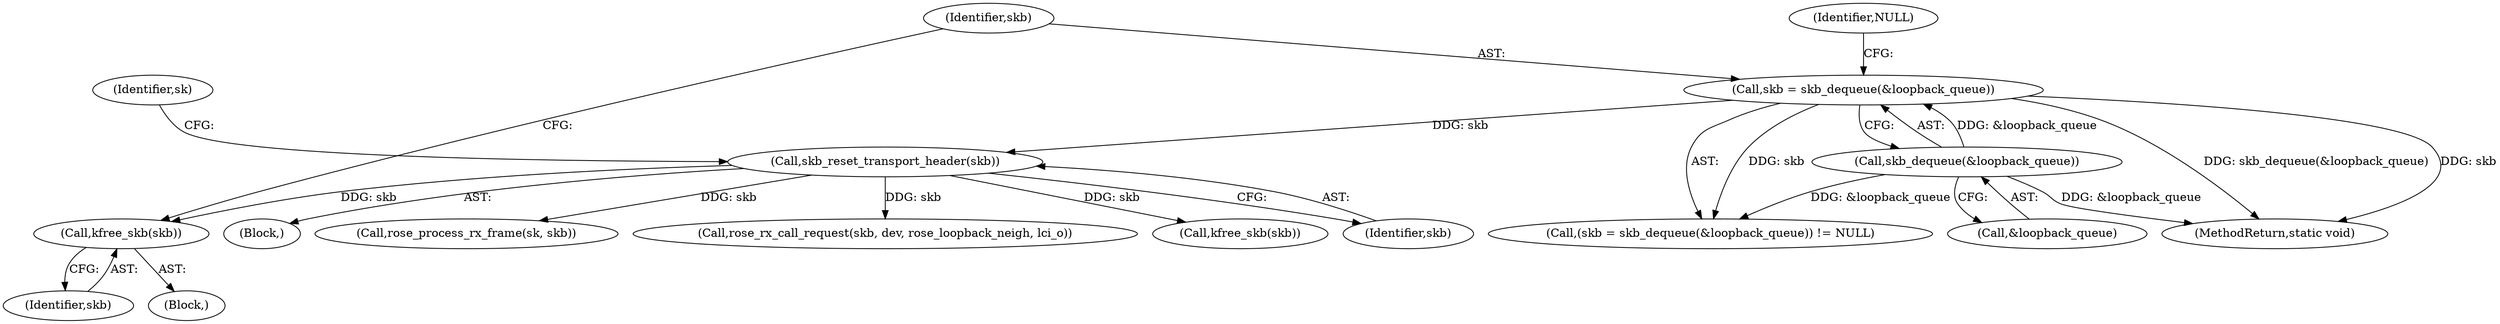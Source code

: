 digraph "0_linux_e0bccd315db0c2f919e7fcf9cb60db21d9986f52_0@API" {
"1000211" [label="(Call,kfree_skb(skb))"];
"1000163" [label="(Call,skb_reset_transport_header(skb))"];
"1000112" [label="(Call,skb = skb_dequeue(&loopback_queue))"];
"1000114" [label="(Call,skb_dequeue(&loopback_queue))"];
"1000113" [label="(Identifier,skb)"];
"1000111" [label="(Call,(skb = skb_dequeue(&loopback_queue)) != NULL)"];
"1000115" [label="(Call,&loopback_queue)"];
"1000118" [label="(Block,)"];
"1000175" [label="(Call,rose_process_rx_frame(sk, skb))"];
"1000166" [label="(Identifier,sk)"];
"1000211" [label="(Call,kfree_skb(skb))"];
"1000212" [label="(Identifier,skb)"];
"1000210" [label="(Block,)"];
"1000112" [label="(Call,skb = skb_dequeue(&loopback_queue))"];
"1000197" [label="(Call,rose_rx_call_request(skb, dev, rose_loopback_neigh, lci_o))"];
"1000117" [label="(Identifier,NULL)"];
"1000213" [label="(MethodReturn,static void)"];
"1000207" [label="(Call,kfree_skb(skb))"];
"1000114" [label="(Call,skb_dequeue(&loopback_queue))"];
"1000164" [label="(Identifier,skb)"];
"1000163" [label="(Call,skb_reset_transport_header(skb))"];
"1000211" -> "1000210"  [label="AST: "];
"1000211" -> "1000212"  [label="CFG: "];
"1000212" -> "1000211"  [label="AST: "];
"1000113" -> "1000211"  [label="CFG: "];
"1000163" -> "1000211"  [label="DDG: skb"];
"1000163" -> "1000118"  [label="AST: "];
"1000163" -> "1000164"  [label="CFG: "];
"1000164" -> "1000163"  [label="AST: "];
"1000166" -> "1000163"  [label="CFG: "];
"1000112" -> "1000163"  [label="DDG: skb"];
"1000163" -> "1000175"  [label="DDG: skb"];
"1000163" -> "1000197"  [label="DDG: skb"];
"1000163" -> "1000207"  [label="DDG: skb"];
"1000112" -> "1000111"  [label="AST: "];
"1000112" -> "1000114"  [label="CFG: "];
"1000113" -> "1000112"  [label="AST: "];
"1000114" -> "1000112"  [label="AST: "];
"1000117" -> "1000112"  [label="CFG: "];
"1000112" -> "1000213"  [label="DDG: skb_dequeue(&loopback_queue)"];
"1000112" -> "1000213"  [label="DDG: skb"];
"1000112" -> "1000111"  [label="DDG: skb"];
"1000114" -> "1000112"  [label="DDG: &loopback_queue"];
"1000114" -> "1000115"  [label="CFG: "];
"1000115" -> "1000114"  [label="AST: "];
"1000114" -> "1000213"  [label="DDG: &loopback_queue"];
"1000114" -> "1000111"  [label="DDG: &loopback_queue"];
}
